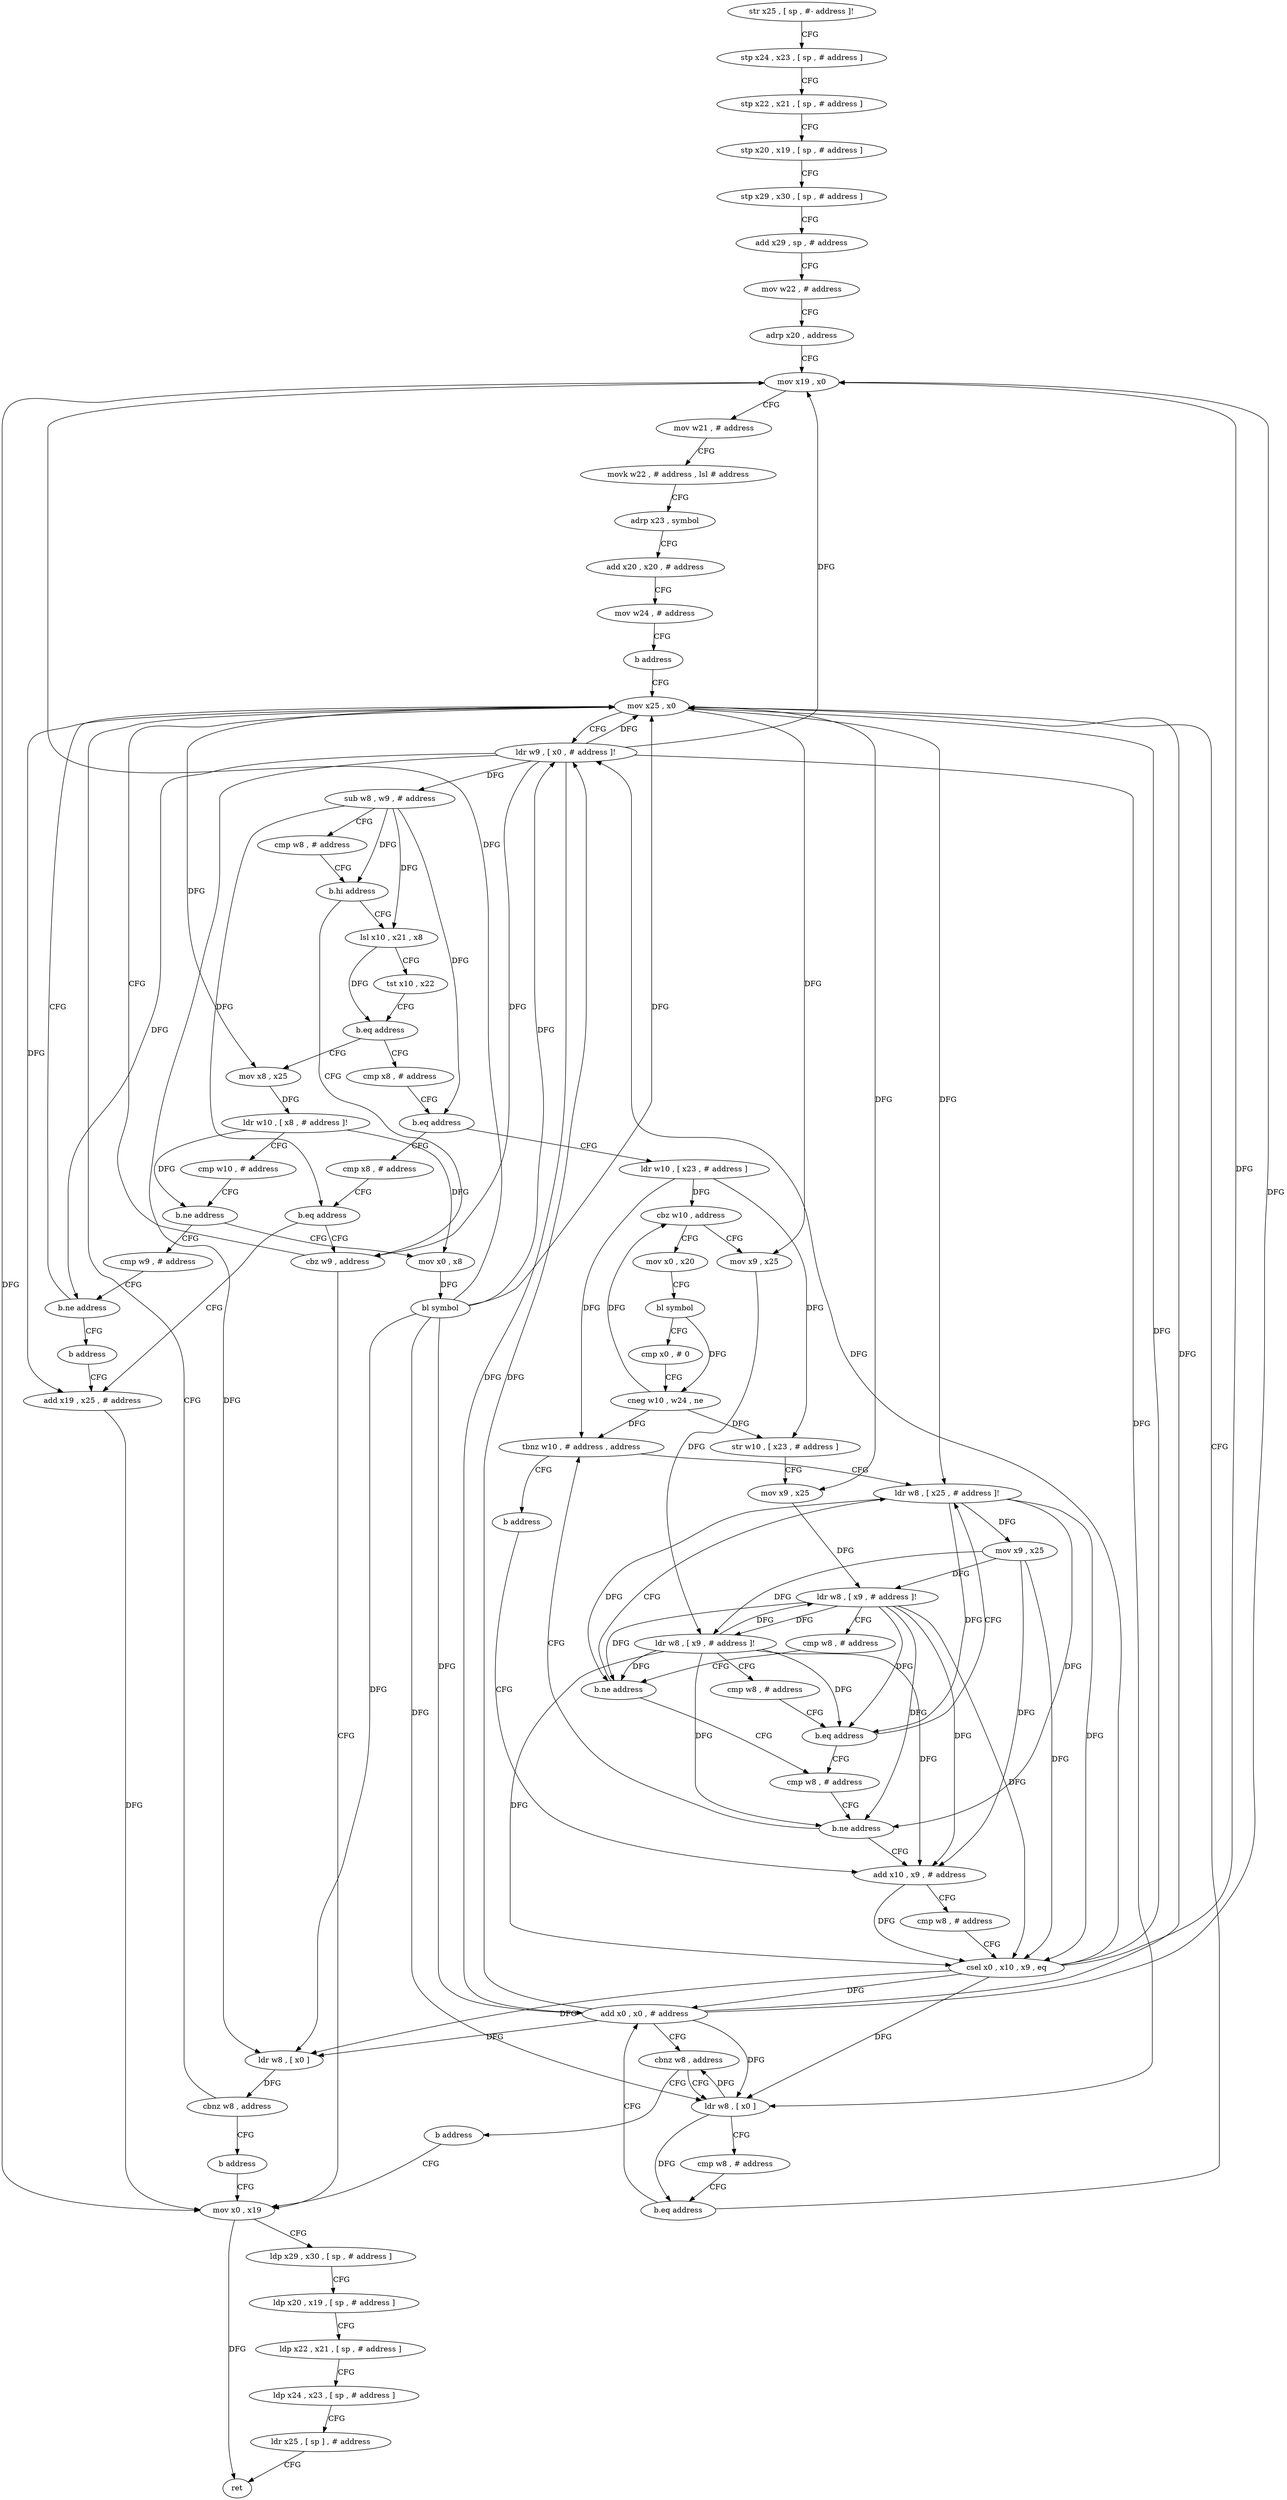 digraph "func" {
"4321956" [label = "str x25 , [ sp , #- address ]!" ]
"4321960" [label = "stp x24 , x23 , [ sp , # address ]" ]
"4321964" [label = "stp x22 , x21 , [ sp , # address ]" ]
"4321968" [label = "stp x20 , x19 , [ sp , # address ]" ]
"4321972" [label = "stp x29 , x30 , [ sp , # address ]" ]
"4321976" [label = "add x29 , sp , # address" ]
"4321980" [label = "mov w22 , # address" ]
"4321984" [label = "adrp x20 , address" ]
"4321988" [label = "mov x19 , x0" ]
"4321992" [label = "mov w21 , # address" ]
"4321996" [label = "movk w22 , # address , lsl # address" ]
"4322000" [label = "adrp x23 , symbol" ]
"4322004" [label = "add x20 , x20 , # address" ]
"4322008" [label = "mov w24 , # address" ]
"4322012" [label = "b address" ]
"4322036" [label = "mov x25 , x0" ]
"4322040" [label = "ldr w9 , [ x0 , # address ]!" ]
"4322044" [label = "sub w8 , w9 , # address" ]
"4322048" [label = "cmp w8 , # address" ]
"4322052" [label = "b.hi address" ]
"4322032" [label = "cbz w9 , address" ]
"4322056" [label = "lsl x10 , x21 , x8" ]
"4322240" [label = "mov x0 , x19" ]
"4322060" [label = "tst x10 , x22" ]
"4322064" [label = "b.eq address" ]
"4322016" [label = "cmp x8 , # address" ]
"4322068" [label = "mov x8 , x25" ]
"4322244" [label = "ldp x29 , x30 , [ sp , # address ]" ]
"4322248" [label = "ldp x20 , x19 , [ sp , # address ]" ]
"4322252" [label = "ldp x22 , x21 , [ sp , # address ]" ]
"4322256" [label = "ldp x24 , x23 , [ sp , # address ]" ]
"4322260" [label = "ldr x25 , [ sp ] , # address" ]
"4322264" [label = "ret" ]
"4322020" [label = "b.eq address" ]
"4322116" [label = "ldr w10 , [ x23 , # address ]" ]
"4322024" [label = "cmp x8 , # address" ]
"4322072" [label = "ldr w10 , [ x8 , # address ]!" ]
"4322076" [label = "cmp w10 , # address" ]
"4322080" [label = "b.ne address" ]
"4322104" [label = "cmp w9 , # address" ]
"4322084" [label = "mov x0 , x8" ]
"4322120" [label = "cbz w10 , address" ]
"4322156" [label = "mov x0 , x20" ]
"4322124" [label = "mov x9 , x25" ]
"4322028" [label = "b.eq address" ]
"4322236" [label = "add x19 , x25 , # address" ]
"4322108" [label = "b.ne address" ]
"4322112" [label = "b address" ]
"4322088" [label = "bl symbol" ]
"4322092" [label = "ldr w8 , [ x0 ]" ]
"4322096" [label = "cbnz w8 , address" ]
"4322100" [label = "b address" ]
"4322160" [label = "bl symbol" ]
"4322164" [label = "cmp x0 , # 0" ]
"4322168" [label = "cneg w10 , w24 , ne" ]
"4322172" [label = "str w10 , [ x23 , # address ]" ]
"4322176" [label = "mov x9 , x25" ]
"4322180" [label = "ldr w8 , [ x9 , # address ]!" ]
"4322184" [label = "cmp w8 , # address" ]
"4322188" [label = "b.ne address" ]
"4322140" [label = "cmp w8 , # address" ]
"4322192" [label = "ldr w8 , [ x25 , # address ]!" ]
"4322128" [label = "ldr w8 , [ x9 , # address ]!" ]
"4322132" [label = "cmp w8 , # address" ]
"4322136" [label = "b.eq address" ]
"4322144" [label = "b.ne address" ]
"4322200" [label = "add x10 , x9 , # address" ]
"4322148" [label = "tbnz w10 , # address , address" ]
"4322196" [label = "mov x9 , x25" ]
"4322204" [label = "cmp w8 , # address" ]
"4322208" [label = "csel x0 , x10 , x9 , eq" ]
"4322212" [label = "ldr w8 , [ x0 ]" ]
"4322152" [label = "b address" ]
"4322224" [label = "add x0 , x0 , # address" ]
"4322228" [label = "cbnz w8 , address" ]
"4322232" [label = "b address" ]
"4322216" [label = "cmp w8 , # address" ]
"4322220" [label = "b.eq address" ]
"4321956" -> "4321960" [ label = "CFG" ]
"4321960" -> "4321964" [ label = "CFG" ]
"4321964" -> "4321968" [ label = "CFG" ]
"4321968" -> "4321972" [ label = "CFG" ]
"4321972" -> "4321976" [ label = "CFG" ]
"4321976" -> "4321980" [ label = "CFG" ]
"4321980" -> "4321984" [ label = "CFG" ]
"4321984" -> "4321988" [ label = "CFG" ]
"4321988" -> "4321992" [ label = "CFG" ]
"4321988" -> "4322240" [ label = "DFG" ]
"4321992" -> "4321996" [ label = "CFG" ]
"4321996" -> "4322000" [ label = "CFG" ]
"4322000" -> "4322004" [ label = "CFG" ]
"4322004" -> "4322008" [ label = "CFG" ]
"4322008" -> "4322012" [ label = "CFG" ]
"4322012" -> "4322036" [ label = "CFG" ]
"4322036" -> "4322040" [ label = "CFG" ]
"4322036" -> "4322068" [ label = "DFG" ]
"4322036" -> "4322124" [ label = "DFG" ]
"4322036" -> "4322236" [ label = "DFG" ]
"4322036" -> "4322192" [ label = "DFG" ]
"4322036" -> "4322176" [ label = "DFG" ]
"4322040" -> "4322044" [ label = "DFG" ]
"4322040" -> "4321988" [ label = "DFG" ]
"4322040" -> "4322036" [ label = "DFG" ]
"4322040" -> "4322092" [ label = "DFG" ]
"4322040" -> "4322212" [ label = "DFG" ]
"4322040" -> "4322224" [ label = "DFG" ]
"4322040" -> "4322032" [ label = "DFG" ]
"4322040" -> "4322108" [ label = "DFG" ]
"4322044" -> "4322048" [ label = "CFG" ]
"4322044" -> "4322052" [ label = "DFG" ]
"4322044" -> "4322056" [ label = "DFG" ]
"4322044" -> "4322020" [ label = "DFG" ]
"4322044" -> "4322028" [ label = "DFG" ]
"4322048" -> "4322052" [ label = "CFG" ]
"4322052" -> "4322032" [ label = "CFG" ]
"4322052" -> "4322056" [ label = "CFG" ]
"4322032" -> "4322240" [ label = "CFG" ]
"4322032" -> "4322036" [ label = "CFG" ]
"4322056" -> "4322060" [ label = "CFG" ]
"4322056" -> "4322064" [ label = "DFG" ]
"4322240" -> "4322244" [ label = "CFG" ]
"4322240" -> "4322264" [ label = "DFG" ]
"4322060" -> "4322064" [ label = "CFG" ]
"4322064" -> "4322016" [ label = "CFG" ]
"4322064" -> "4322068" [ label = "CFG" ]
"4322016" -> "4322020" [ label = "CFG" ]
"4322068" -> "4322072" [ label = "DFG" ]
"4322244" -> "4322248" [ label = "CFG" ]
"4322248" -> "4322252" [ label = "CFG" ]
"4322252" -> "4322256" [ label = "CFG" ]
"4322256" -> "4322260" [ label = "CFG" ]
"4322260" -> "4322264" [ label = "CFG" ]
"4322020" -> "4322116" [ label = "CFG" ]
"4322020" -> "4322024" [ label = "CFG" ]
"4322116" -> "4322120" [ label = "DFG" ]
"4322116" -> "4322172" [ label = "DFG" ]
"4322116" -> "4322148" [ label = "DFG" ]
"4322024" -> "4322028" [ label = "CFG" ]
"4322072" -> "4322076" [ label = "CFG" ]
"4322072" -> "4322084" [ label = "DFG" ]
"4322072" -> "4322080" [ label = "DFG" ]
"4322076" -> "4322080" [ label = "CFG" ]
"4322080" -> "4322104" [ label = "CFG" ]
"4322080" -> "4322084" [ label = "CFG" ]
"4322104" -> "4322108" [ label = "CFG" ]
"4322084" -> "4322088" [ label = "DFG" ]
"4322120" -> "4322156" [ label = "CFG" ]
"4322120" -> "4322124" [ label = "CFG" ]
"4322156" -> "4322160" [ label = "CFG" ]
"4322124" -> "4322128" [ label = "DFG" ]
"4322028" -> "4322236" [ label = "CFG" ]
"4322028" -> "4322032" [ label = "CFG" ]
"4322236" -> "4322240" [ label = "DFG" ]
"4322108" -> "4322036" [ label = "CFG" ]
"4322108" -> "4322112" [ label = "CFG" ]
"4322112" -> "4322236" [ label = "CFG" ]
"4322088" -> "4322092" [ label = "DFG" ]
"4322088" -> "4321988" [ label = "DFG" ]
"4322088" -> "4322036" [ label = "DFG" ]
"4322088" -> "4322040" [ label = "DFG" ]
"4322088" -> "4322212" [ label = "DFG" ]
"4322088" -> "4322224" [ label = "DFG" ]
"4322092" -> "4322096" [ label = "DFG" ]
"4322096" -> "4322036" [ label = "CFG" ]
"4322096" -> "4322100" [ label = "CFG" ]
"4322100" -> "4322240" [ label = "CFG" ]
"4322160" -> "4322164" [ label = "CFG" ]
"4322160" -> "4322168" [ label = "DFG" ]
"4322164" -> "4322168" [ label = "CFG" ]
"4322168" -> "4322172" [ label = "DFG" ]
"4322168" -> "4322120" [ label = "DFG" ]
"4322168" -> "4322148" [ label = "DFG" ]
"4322172" -> "4322176" [ label = "CFG" ]
"4322176" -> "4322180" [ label = "DFG" ]
"4322180" -> "4322184" [ label = "CFG" ]
"4322180" -> "4322128" [ label = "DFG" ]
"4322180" -> "4322136" [ label = "DFG" ]
"4322180" -> "4322144" [ label = "DFG" ]
"4322180" -> "4322200" [ label = "DFG" ]
"4322180" -> "4322208" [ label = "DFG" ]
"4322180" -> "4322188" [ label = "DFG" ]
"4322184" -> "4322188" [ label = "CFG" ]
"4322188" -> "4322140" [ label = "CFG" ]
"4322188" -> "4322192" [ label = "CFG" ]
"4322140" -> "4322144" [ label = "CFG" ]
"4322192" -> "4322196" [ label = "DFG" ]
"4322192" -> "4322136" [ label = "DFG" ]
"4322192" -> "4322144" [ label = "DFG" ]
"4322192" -> "4322188" [ label = "DFG" ]
"4322192" -> "4322208" [ label = "DFG" ]
"4322128" -> "4322132" [ label = "CFG" ]
"4322128" -> "4322180" [ label = "DFG" ]
"4322128" -> "4322200" [ label = "DFG" ]
"4322128" -> "4322208" [ label = "DFG" ]
"4322128" -> "4322136" [ label = "DFG" ]
"4322128" -> "4322144" [ label = "DFG" ]
"4322128" -> "4322188" [ label = "DFG" ]
"4322132" -> "4322136" [ label = "CFG" ]
"4322136" -> "4322192" [ label = "CFG" ]
"4322136" -> "4322140" [ label = "CFG" ]
"4322144" -> "4322200" [ label = "CFG" ]
"4322144" -> "4322148" [ label = "CFG" ]
"4322200" -> "4322204" [ label = "CFG" ]
"4322200" -> "4322208" [ label = "DFG" ]
"4322148" -> "4322192" [ label = "CFG" ]
"4322148" -> "4322152" [ label = "CFG" ]
"4322196" -> "4322200" [ label = "DFG" ]
"4322196" -> "4322128" [ label = "DFG" ]
"4322196" -> "4322180" [ label = "DFG" ]
"4322196" -> "4322208" [ label = "DFG" ]
"4322204" -> "4322208" [ label = "CFG" ]
"4322208" -> "4322212" [ label = "DFG" ]
"4322208" -> "4321988" [ label = "DFG" ]
"4322208" -> "4322036" [ label = "DFG" ]
"4322208" -> "4322040" [ label = "DFG" ]
"4322208" -> "4322092" [ label = "DFG" ]
"4322208" -> "4322224" [ label = "DFG" ]
"4322212" -> "4322216" [ label = "CFG" ]
"4322212" -> "4322220" [ label = "DFG" ]
"4322212" -> "4322228" [ label = "DFG" ]
"4322152" -> "4322200" [ label = "CFG" ]
"4322224" -> "4322228" [ label = "CFG" ]
"4322224" -> "4321988" [ label = "DFG" ]
"4322224" -> "4322036" [ label = "DFG" ]
"4322224" -> "4322040" [ label = "DFG" ]
"4322224" -> "4322092" [ label = "DFG" ]
"4322224" -> "4322212" [ label = "DFG" ]
"4322228" -> "4322212" [ label = "CFG" ]
"4322228" -> "4322232" [ label = "CFG" ]
"4322232" -> "4322240" [ label = "CFG" ]
"4322216" -> "4322220" [ label = "CFG" ]
"4322220" -> "4322036" [ label = "CFG" ]
"4322220" -> "4322224" [ label = "CFG" ]
}
